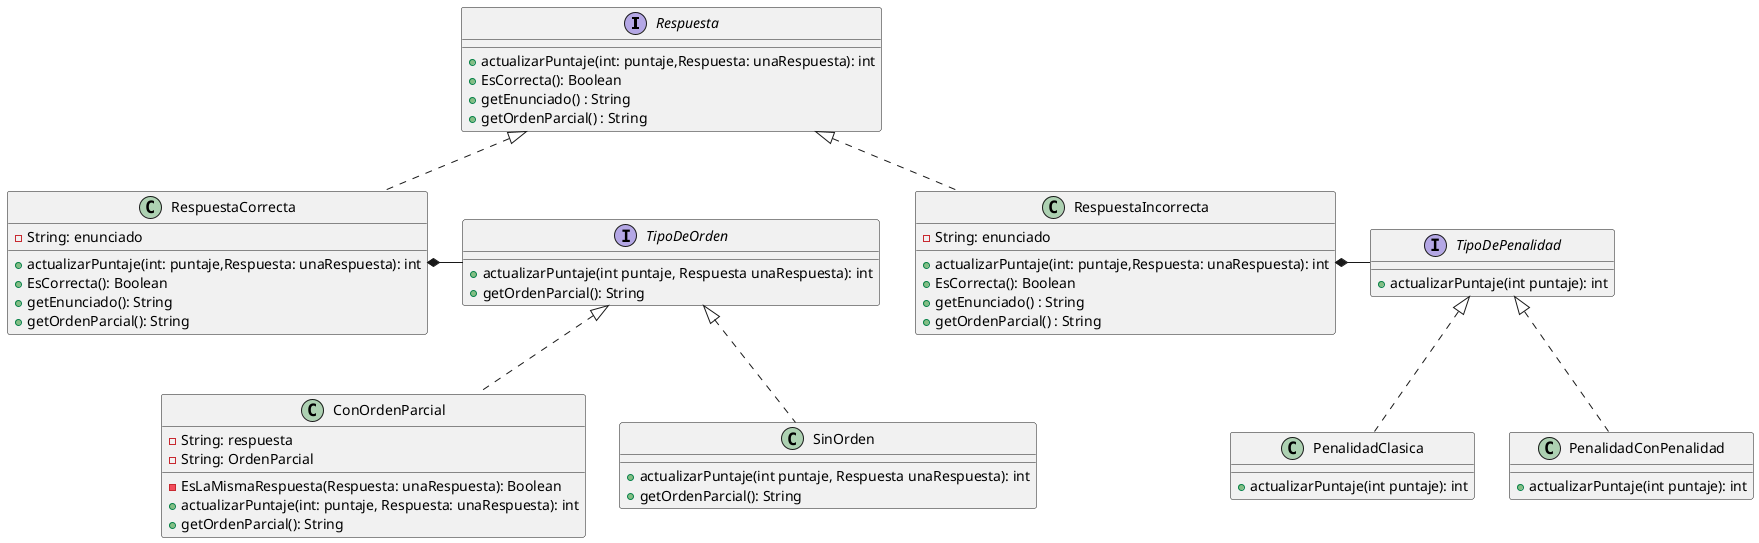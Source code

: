@startuml
'https://plantuml.com/class-diagram

interface Respuesta {
 +actualizarPuntaje(int: puntaje,Respuesta: unaRespuesta): int
 + EsCorrecta(): Boolean
 + getEnunciado() : String
 + getOrdenParcial() : String
}

interface TipoDeOrden {
    +actualizarPuntaje(int puntaje, Respuesta unaRespuesta): int
    +getOrdenParcial(): String
}

class ConOrdenParcial implements TipoDeOrden{
    -String: respuesta
    -String: OrdenParcial

    -EsLaMismaRespuesta(Respuesta: unaRespuesta): Boolean
    +actualizarPuntaje(int: puntaje, Respuesta: unaRespuesta): int
    +getOrdenParcial(): String
}

class SinOrden implements TipoDeOrden {
    +actualizarPuntaje(int puntaje, Respuesta unaRespuesta): int
    +getOrdenParcial(): String
}

class RespuestaCorrecta implements Respuesta {
 -String: enunciado

 +actualizarPuntaje(int: puntaje,Respuesta: unaRespuesta): int
 + EsCorrecta(): Boolean
 + getEnunciado(): String
 + getOrdenParcial(): String

}

interface TipoDePenalidad {
    + actualizarPuntaje(int puntaje): int
}

class PenalidadClasica implements TipoDePenalidad {
+ actualizarPuntaje(int puntaje): int
}

class PenalidadConPenalidad implements TipoDePenalidad {
+ actualizarPuntaje(int puntaje): int
}

class RespuestaIncorrecta implements Respuesta {
    -String: enunciado

    +actualizarPuntaje(int: puntaje,Respuesta: unaRespuesta): int
    + EsCorrecta(): Boolean
    + getEnunciado() : String
    + getOrdenParcial() : String
}

RespuestaCorrecta *- TipoDeOrden
RespuestaIncorrecta *- TipoDePenalidad
@enduml